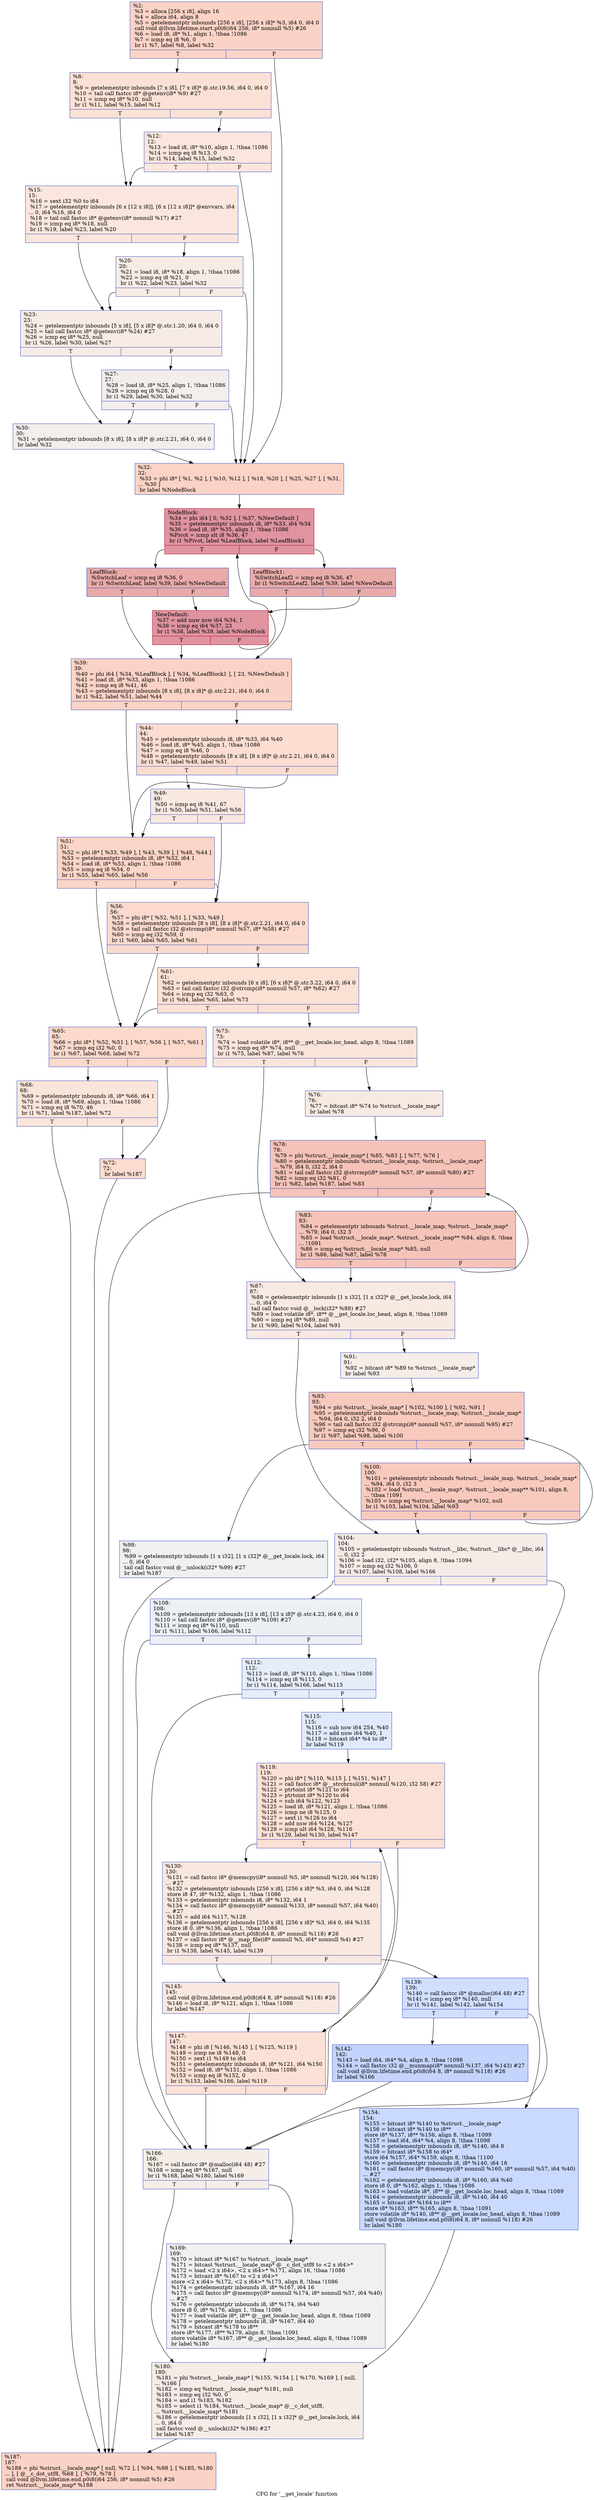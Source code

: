 digraph "CFG for '__get_locale' function" {
	label="CFG for '__get_locale' function";

	Node0x16ef910 [shape=record,color="#3d50c3ff", style=filled, fillcolor="#f59c7d70",label="{%2:\l  %3 = alloca [256 x i8], align 16\l  %4 = alloca i64, align 8\l  %5 = getelementptr inbounds [256 x i8], [256 x i8]* %3, i64 0, i64 0\l  call void @llvm.lifetime.start.p0i8(i64 256, i8* nonnull %5) #26\l  %6 = load i8, i8* %1, align 1, !tbaa !1086\l  %7 = icmp eq i8 %6, 0\l  br i1 %7, label %8, label %32\l|{<s0>T|<s1>F}}"];
	Node0x16ef910:s0 -> Node0x16efb40;
	Node0x16ef910:s1 -> Node0x16efd70;
	Node0x16efb40 [shape=record,color="#3d50c3ff", style=filled, fillcolor="#f7bca170",label="{%8:\l8:                                                \l  %9 = getelementptr inbounds [7 x i8], [7 x i8]* @.str.19.56, i64 0, i64 0\l  %10 = tail call fastcc i8* @getenv(i8* %9) #27\l  %11 = icmp eq i8* %10, null\l  br i1 %11, label %15, label %12\l|{<s0>T|<s1>F}}"];
	Node0x16efb40:s0 -> Node0x16efbe0;
	Node0x16efb40:s1 -> Node0x16efb90;
	Node0x16efb90 [shape=record,color="#3d50c3ff", style=filled, fillcolor="#f3c7b170",label="{%12:\l12:                                               \l  %13 = load i8, i8* %10, align 1, !tbaa !1086\l  %14 = icmp eq i8 %13, 0\l  br i1 %14, label %15, label %32\l|{<s0>T|<s1>F}}"];
	Node0x16efb90:s0 -> Node0x16efbe0;
	Node0x16efb90:s1 -> Node0x16efd70;
	Node0x16efbe0 [shape=record,color="#3d50c3ff", style=filled, fillcolor="#f3c7b170",label="{%15:\l15:                                               \l  %16 = sext i32 %0 to i64\l  %17 = getelementptr inbounds [6 x [12 x i8]], [6 x [12 x i8]]* @envvars, i64\l... 0, i64 %16, i64 0\l  %18 = tail call fastcc i8* @getenv(i8* nonnull %17) #27\l  %19 = icmp eq i8* %18, null\l  br i1 %19, label %23, label %20\l|{<s0>T|<s1>F}}"];
	Node0x16efbe0:s0 -> Node0x16efc80;
	Node0x16efbe0:s1 -> Node0x16efc30;
	Node0x16efc30 [shape=record,color="#3d50c3ff", style=filled, fillcolor="#ecd3c570",label="{%20:\l20:                                               \l  %21 = load i8, i8* %18, align 1, !tbaa !1086\l  %22 = icmp eq i8 %21, 0\l  br i1 %22, label %23, label %32\l|{<s0>T|<s1>F}}"];
	Node0x16efc30:s0 -> Node0x16efc80;
	Node0x16efc30:s1 -> Node0x16efd70;
	Node0x16efc80 [shape=record,color="#3d50c3ff", style=filled, fillcolor="#ecd3c570",label="{%23:\l23:                                               \l  %24 = getelementptr inbounds [5 x i8], [5 x i8]* @.str.1.20, i64 0, i64 0\l  %25 = tail call fastcc i8* @getenv(i8* %24) #27\l  %26 = icmp eq i8* %25, null\l  br i1 %26, label %30, label %27\l|{<s0>T|<s1>F}}"];
	Node0x16efc80:s0 -> Node0x16efd20;
	Node0x16efc80:s1 -> Node0x16efcd0;
	Node0x16efcd0 [shape=record,color="#3d50c3ff", style=filled, fillcolor="#e3d9d370",label="{%27:\l27:                                               \l  %28 = load i8, i8* %25, align 1, !tbaa !1086\l  %29 = icmp eq i8 %28, 0\l  br i1 %29, label %30, label %32\l|{<s0>T|<s1>F}}"];
	Node0x16efcd0:s0 -> Node0x16efd20;
	Node0x16efcd0:s1 -> Node0x16efd70;
	Node0x16efd20 [shape=record,color="#3d50c3ff", style=filled, fillcolor="#e3d9d370",label="{%30:\l30:                                               \l  %31 = getelementptr inbounds [8 x i8], [8 x i8]* @.str.2.21, i64 0, i64 0\l  br label %32\l}"];
	Node0x16efd20 -> Node0x16efd70;
	Node0x16efd70 [shape=record,color="#3d50c3ff", style=filled, fillcolor="#f59c7d70",label="{%32:\l32:                                               \l  %33 = phi i8* [ %1, %2 ], [ %10, %12 ], [ %18, %20 ], [ %25, %27 ], [ %31,\l... %30 ]\l  br label %NodeBlock\l}"];
	Node0x16efd70 -> Node0x16efdc0;
	Node0x16efdc0 [shape=record,color="#b70d28ff", style=filled, fillcolor="#b70d2870",label="{NodeBlock:                                        \l  %34 = phi i64 [ 0, %32 ], [ %37, %NewDefault ]\l  %35 = getelementptr inbounds i8, i8* %33, i64 %34\l  %36 = load i8, i8* %35, align 1, !tbaa !1086\l  %Pivot = icmp slt i8 %36, 47\l  br i1 %Pivot, label %LeafBlock, label %LeafBlock1\l|{<s0>T|<s1>F}}"];
	Node0x16efdc0:s0 -> Node0x16efe60;
	Node0x16efdc0:s1 -> Node0x16efe10;
	Node0x16efe10 [shape=record,color="#3d50c3ff", style=filled, fillcolor="#cc403a70",label="{LeafBlock1:                                       \l  %SwitchLeaf2 = icmp eq i8 %36, 47\l  br i1 %SwitchLeaf2, label %39, label %NewDefault\l|{<s0>T|<s1>F}}"];
	Node0x16efe10:s0 -> Node0x16eff00;
	Node0x16efe10:s1 -> Node0x16efeb0;
	Node0x16efe60 [shape=record,color="#3d50c3ff", style=filled, fillcolor="#cc403a70",label="{LeafBlock:                                        \l  %SwitchLeaf = icmp eq i8 %36, 0\l  br i1 %SwitchLeaf, label %39, label %NewDefault\l|{<s0>T|<s1>F}}"];
	Node0x16efe60:s0 -> Node0x16eff00;
	Node0x16efe60:s1 -> Node0x16efeb0;
	Node0x16efeb0 [shape=record,color="#b70d28ff", style=filled, fillcolor="#b70d2870",label="{NewDefault:                                       \l  %37 = add nuw nsw i64 %34, 1\l  %38 = icmp eq i64 %37, 23\l  br i1 %38, label %39, label %NodeBlock\l|{<s0>T|<s1>F}}"];
	Node0x16efeb0:s0 -> Node0x16eff00;
	Node0x16efeb0:s1 -> Node0x16efdc0;
	Node0x16eff00 [shape=record,color="#3d50c3ff", style=filled, fillcolor="#f59c7d70",label="{%39:\l39:                                               \l  %40 = phi i64 [ %34, %LeafBlock ], [ %34, %LeafBlock1 ], [ 23, %NewDefault ]\l  %41 = load i8, i8* %33, align 1, !tbaa !1086\l  %42 = icmp eq i8 %41, 46\l  %43 = getelementptr inbounds [8 x i8], [8 x i8]* @.str.2.21, i64 0, i64 0\l  br i1 %42, label %51, label %44\l|{<s0>T|<s1>F}}"];
	Node0x16eff00:s0 -> Node0x16efff0;
	Node0x16eff00:s1 -> Node0x16eff50;
	Node0x16eff50 [shape=record,color="#3d50c3ff", style=filled, fillcolor="#f7b39670",label="{%44:\l44:                                               \l  %45 = getelementptr inbounds i8, i8* %33, i64 %40\l  %46 = load i8, i8* %45, align 1, !tbaa !1086\l  %47 = icmp eq i8 %46, 0\l  %48 = getelementptr inbounds [8 x i8], [8 x i8]* @.str.2.21, i64 0, i64 0\l  br i1 %47, label %49, label %51\l|{<s0>T|<s1>F}}"];
	Node0x16eff50:s0 -> Node0x16effa0;
	Node0x16eff50:s1 -> Node0x16efff0;
	Node0x16effa0 [shape=record,color="#3d50c3ff", style=filled, fillcolor="#f1ccb870",label="{%49:\l49:                                               \l  %50 = icmp eq i8 %41, 67\l  br i1 %50, label %51, label %56\l|{<s0>T|<s1>F}}"];
	Node0x16effa0:s0 -> Node0x16efff0;
	Node0x16effa0:s1 -> Node0x16f0040;
	Node0x16efff0 [shape=record,color="#3d50c3ff", style=filled, fillcolor="#f5a08170",label="{%51:\l51:                                               \l  %52 = phi i8* [ %33, %49 ], [ %43, %39 ], [ %48, %44 ]\l  %53 = getelementptr inbounds i8, i8* %52, i64 1\l  %54 = load i8, i8* %53, align 1, !tbaa !1086\l  %55 = icmp eq i8 %54, 0\l  br i1 %55, label %65, label %56\l|{<s0>T|<s1>F}}"];
	Node0x16efff0:s0 -> Node0x16f00e0;
	Node0x16efff0:s1 -> Node0x16f0040;
	Node0x16f0040 [shape=record,color="#3d50c3ff", style=filled, fillcolor="#f7ac8e70",label="{%56:\l56:                                               \l  %57 = phi i8* [ %52, %51 ], [ %33, %49 ]\l  %58 = getelementptr inbounds [8 x i8], [8 x i8]* @.str.2.21, i64 0, i64 0\l  %59 = tail call fastcc i32 @strcmp(i8* nonnull %57, i8* %58) #27\l  %60 = icmp eq i32 %59, 0\l  br i1 %60, label %65, label %61\l|{<s0>T|<s1>F}}"];
	Node0x16f0040:s0 -> Node0x16f00e0;
	Node0x16f0040:s1 -> Node0x16f0090;
	Node0x16f0090 [shape=record,color="#3d50c3ff", style=filled, fillcolor="#f7b99e70",label="{%61:\l61:                                               \l  %62 = getelementptr inbounds [6 x i8], [6 x i8]* @.str.3.22, i64 0, i64 0\l  %63 = tail call fastcc i32 @strcmp(i8* nonnull %57, i8* %62) #27\l  %64 = icmp eq i32 %63, 0\l  br i1 %64, label %65, label %73\l|{<s0>T|<s1>F}}"];
	Node0x16f0090:s0 -> Node0x16f00e0;
	Node0x16f0090:s1 -> Node0x16f01d0;
	Node0x16f00e0 [shape=record,color="#3d50c3ff", style=filled, fillcolor="#f7a88970",label="{%65:\l65:                                               \l  %66 = phi i8* [ %52, %51 ], [ %57, %56 ], [ %57, %61 ]\l  %67 = icmp eq i32 %0, 0\l  br i1 %67, label %68, label %72\l|{<s0>T|<s1>F}}"];
	Node0x16f00e0:s0 -> Node0x16f0130;
	Node0x16f00e0:s1 -> Node0x16f0180;
	Node0x16f0130 [shape=record,color="#3d50c3ff", style=filled, fillcolor="#f4c5ad70",label="{%68:\l68:                                               \l  %69 = getelementptr inbounds i8, i8* %66, i64 1\l  %70 = load i8, i8* %69, align 1, !tbaa !1086\l  %71 = icmp eq i8 %70, 46\l  br i1 %71, label %187, label %72\l|{<s0>T|<s1>F}}"];
	Node0x16f0130:s0 -> Node0x16f0900;
	Node0x16f0130:s1 -> Node0x16f0180;
	Node0x16f0180 [shape=record,color="#3d50c3ff", style=filled, fillcolor="#f7af9170",label="{%72:\l72:                                               \l  br label %187\l}"];
	Node0x16f0180 -> Node0x16f0900;
	Node0x16f01d0 [shape=record,color="#3d50c3ff", style=filled, fillcolor="#f4c5ad70",label="{%73:\l73:                                               \l  %74 = load volatile i8*, i8** @__get_locale.loc_head, align 8, !tbaa !1089\l  %75 = icmp eq i8* %74, null\l  br i1 %75, label %87, label %76\l|{<s0>T|<s1>F}}"];
	Node0x16f01d0:s0 -> Node0x16f0310;
	Node0x16f01d0:s1 -> Node0x16f0220;
	Node0x16f0220 [shape=record,color="#3d50c3ff", style=filled, fillcolor="#eed0c070",label="{%76:\l76:                                               \l  %77 = bitcast i8* %74 to %struct.__locale_map*\l  br label %78\l}"];
	Node0x16f0220 -> Node0x16f0270;
	Node0x16f0270 [shape=record,color="#3d50c3ff", style=filled, fillcolor="#e8765c70",label="{%78:\l78:                                               \l  %79 = phi %struct.__locale_map* [ %85, %83 ], [ %77, %76 ]\l  %80 = getelementptr inbounds %struct.__locale_map, %struct.__locale_map*\l... %79, i64 0, i32 2, i64 0\l  %81 = tail call fastcc i32 @strcmp(i8* nonnull %57, i8* nonnull %80) #27\l  %82 = icmp eq i32 %81, 0\l  br i1 %82, label %187, label %83\l|{<s0>T|<s1>F}}"];
	Node0x16f0270:s0 -> Node0x16f0900;
	Node0x16f0270:s1 -> Node0x16f02c0;
	Node0x16f02c0 [shape=record,color="#3d50c3ff", style=filled, fillcolor="#e97a5f70",label="{%83:\l83:                                               \l  %84 = getelementptr inbounds %struct.__locale_map, %struct.__locale_map*\l... %79, i64 0, i32 3\l  %85 = load %struct.__locale_map*, %struct.__locale_map** %84, align 8, !tbaa\l... !1091\l  %86 = icmp eq %struct.__locale_map* %85, null\l  br i1 %86, label %87, label %78\l|{<s0>T|<s1>F}}"];
	Node0x16f02c0:s0 -> Node0x16f0310;
	Node0x16f02c0:s1 -> Node0x16f0270;
	Node0x16f0310 [shape=record,color="#3d50c3ff", style=filled, fillcolor="#efcebd70",label="{%87:\l87:                                               \l  %88 = getelementptr inbounds [1 x i32], [1 x i32]* @__get_locale.lock, i64\l... 0, i64 0\l  tail call fastcc void @__lock(i32* %88) #27\l  %89 = load volatile i8*, i8** @__get_locale.loc_head, align 8, !tbaa !1089\l  %90 = icmp eq i8* %89, null\l  br i1 %90, label %104, label %91\l|{<s0>T|<s1>F}}"];
	Node0x16f0310:s0 -> Node0x16f04a0;
	Node0x16f0310:s1 -> Node0x16f0360;
	Node0x16f0360 [shape=record,color="#3d50c3ff", style=filled, fillcolor="#e8d6cc70",label="{%91:\l91:                                               \l  %92 = bitcast i8* %89 to %struct.__locale_map*\l  br label %93\l}"];
	Node0x16f0360 -> Node0x16f03b0;
	Node0x16f03b0 [shape=record,color="#3d50c3ff", style=filled, fillcolor="#ef886b70",label="{%93:\l93:                                               \l  %94 = phi %struct.__locale_map* [ %102, %100 ], [ %92, %91 ]\l  %95 = getelementptr inbounds %struct.__locale_map, %struct.__locale_map*\l... %94, i64 0, i32 2, i64 0\l  %96 = tail call fastcc i32 @strcmp(i8* nonnull %57, i8* nonnull %95) #27\l  %97 = icmp eq i32 %96, 0\l  br i1 %97, label %98, label %100\l|{<s0>T|<s1>F}}"];
	Node0x16f03b0:s0 -> Node0x16f0400;
	Node0x16f03b0:s1 -> Node0x16f0450;
	Node0x16f0400 [shape=record,color="#3d50c3ff", style=filled, fillcolor="#d9dce170",label="{%98:\l98:                                               \l  %99 = getelementptr inbounds [1 x i32], [1 x i32]* @__get_locale.lock, i64\l... 0, i64 0\l  tail call fastcc void @__unlock(i32* %99) #27\l  br label %187\l}"];
	Node0x16f0400 -> Node0x16f0900;
	Node0x16f0450 [shape=record,color="#3d50c3ff", style=filled, fillcolor="#ef886b70",label="{%100:\l100:                                              \l  %101 = getelementptr inbounds %struct.__locale_map, %struct.__locale_map*\l... %94, i64 0, i32 3\l  %102 = load %struct.__locale_map*, %struct.__locale_map** %101, align 8,\l... !tbaa !1091\l  %103 = icmp eq %struct.__locale_map* %102, null\l  br i1 %103, label %104, label %93\l|{<s0>T|<s1>F}}"];
	Node0x16f0450:s0 -> Node0x16f04a0;
	Node0x16f0450:s1 -> Node0x16f03b0;
	Node0x16f04a0 [shape=record,color="#3d50c3ff", style=filled, fillcolor="#ead5c970",label="{%104:\l104:                                              \l  %105 = getelementptr inbounds %struct.__libc, %struct.__libc* @__libc, i64\l... 0, i32 2\l  %106 = load i32, i32* %105, align 8, !tbaa !1094\l  %107 = icmp eq i32 %106, 0\l  br i1 %107, label %108, label %166\l|{<s0>T|<s1>F}}"];
	Node0x16f04a0:s0 -> Node0x16f04f0;
	Node0x16f04a0:s1 -> Node0x16f0810;
	Node0x16f04f0 [shape=record,color="#3d50c3ff", style=filled, fillcolor="#d4dbe670",label="{%108:\l108:                                              \l  %109 = getelementptr inbounds [13 x i8], [13 x i8]* @.str.4.23, i64 0, i64 0\l  %110 = tail call fastcc i8* @getenv(i8* %109) #27\l  %111 = icmp eq i8* %110, null\l  br i1 %111, label %166, label %112\l|{<s0>T|<s1>F}}"];
	Node0x16f04f0:s0 -> Node0x16f0810;
	Node0x16f04f0:s1 -> Node0x16f0540;
	Node0x16f0540 [shape=record,color="#3d50c3ff", style=filled, fillcolor="#c7d7f070",label="{%112:\l112:                                              \l  %113 = load i8, i8* %110, align 1, !tbaa !1086\l  %114 = icmp eq i8 %113, 0\l  br i1 %114, label %166, label %115\l|{<s0>T|<s1>F}}"];
	Node0x16f0540:s0 -> Node0x16f0810;
	Node0x16f0540:s1 -> Node0x16f0590;
	Node0x16f0590 [shape=record,color="#3d50c3ff", style=filled, fillcolor="#b9d0f970",label="{%115:\l115:                                              \l  %116 = sub nsw i64 254, %40\l  %117 = add nuw i64 %40, 1\l  %118 = bitcast i64* %4 to i8*\l  br label %119\l}"];
	Node0x16f0590 -> Node0x16f05e0;
	Node0x16f05e0 [shape=record,color="#3d50c3ff", style=filled, fillcolor="#f7bca170",label="{%119:\l119:                                              \l  %120 = phi i8* [ %110, %115 ], [ %151, %147 ]\l  %121 = call fastcc i8* @__strchrnul(i8* nonnull %120, i32 58) #27\l  %122 = ptrtoint i8* %121 to i64\l  %123 = ptrtoint i8* %120 to i64\l  %124 = sub i64 %122, %123\l  %125 = load i8, i8* %121, align 1, !tbaa !1086\l  %126 = icmp ne i8 %125, 0\l  %127 = sext i1 %126 to i64\l  %128 = add nsw i64 %124, %127\l  %129 = icmp ult i64 %128, %116\l  br i1 %129, label %130, label %147\l|{<s0>T|<s1>F}}"];
	Node0x16f05e0:s0 -> Node0x16f0630;
	Node0x16f05e0:s1 -> Node0x16f0770;
	Node0x16f0630 [shape=record,color="#3d50c3ff", style=filled, fillcolor="#f1ccb870",label="{%130:\l130:                                              \l  %131 = call fastcc i8* @memcpy(i8* nonnull %5, i8* nonnull %120, i64 %128)\l... #27\l  %132 = getelementptr inbounds [256 x i8], [256 x i8]* %3, i64 0, i64 %128\l  store i8 47, i8* %132, align 1, !tbaa !1086\l  %133 = getelementptr inbounds i8, i8* %132, i64 1\l  %134 = call fastcc i8* @memcpy(i8* nonnull %133, i8* nonnull %57, i64 %40)\l... #27\l  %135 = add i64 %117, %128\l  %136 = getelementptr inbounds [256 x i8], [256 x i8]* %3, i64 0, i64 %135\l  store i8 0, i8* %136, align 1, !tbaa !1086\l  call void @llvm.lifetime.start.p0i8(i64 8, i8* nonnull %118) #26\l  %137 = call fastcc i8* @__map_file(i8* nonnull %5, i64* nonnull %4) #27\l  %138 = icmp eq i8* %137, null\l  br i1 %138, label %145, label %139\l|{<s0>T|<s1>F}}"];
	Node0x16f0630:s0 -> Node0x16f0720;
	Node0x16f0630:s1 -> Node0x16f0680;
	Node0x16f0680 [shape=record,color="#3d50c3ff", style=filled, fillcolor="#96b7ff70",label="{%139:\l139:                                              \l  %140 = call fastcc i8* @malloc(i64 48) #27\l  %141 = icmp eq i8* %140, null\l  br i1 %141, label %142, label %154\l|{<s0>T|<s1>F}}"];
	Node0x16f0680:s0 -> Node0x16f06d0;
	Node0x16f0680:s1 -> Node0x16f07c0;
	Node0x16f06d0 [shape=record,color="#3d50c3ff", style=filled, fillcolor="#7a9df870",label="{%142:\l142:                                              \l  %143 = load i64, i64* %4, align 8, !tbaa !1098\l  %144 = call fastcc i32 @__munmap(i8* nonnull %137, i64 %143) #27\l  call void @llvm.lifetime.end.p0i8(i64 8, i8* nonnull %118) #26\l  br label %166\l}"];
	Node0x16f06d0 -> Node0x16f0810;
	Node0x16f0720 [shape=record,color="#3d50c3ff", style=filled, fillcolor="#f1ccb870",label="{%145:\l145:                                              \l  call void @llvm.lifetime.end.p0i8(i64 8, i8* nonnull %118) #26\l  %146 = load i8, i8* %121, align 1, !tbaa !1086\l  br label %147\l}"];
	Node0x16f0720 -> Node0x16f0770;
	Node0x16f0770 [shape=record,color="#3d50c3ff", style=filled, fillcolor="#f7bca170",label="{%147:\l147:                                              \l  %148 = phi i8 [ %146, %145 ], [ %125, %119 ]\l  %149 = icmp ne i8 %148, 0\l  %150 = zext i1 %149 to i64\l  %151 = getelementptr inbounds i8, i8* %121, i64 %150\l  %152 = load i8, i8* %151, align 1, !tbaa !1086\l  %153 = icmp eq i8 %152, 0\l  br i1 %153, label %166, label %119\l|{<s0>T|<s1>F}}"];
	Node0x16f0770:s0 -> Node0x16f0810;
	Node0x16f0770:s1 -> Node0x16f05e0;
	Node0x16f07c0 [shape=record,color="#3d50c3ff", style=filled, fillcolor="#88abfd70",label="{%154:\l154:                                              \l  %155 = bitcast i8* %140 to %struct.__locale_map*\l  %156 = bitcast i8* %140 to i8**\l  store i8* %137, i8** %156, align 8, !tbaa !1099\l  %157 = load i64, i64* %4, align 8, !tbaa !1098\l  %158 = getelementptr inbounds i8, i8* %140, i64 8\l  %159 = bitcast i8* %158 to i64*\l  store i64 %157, i64* %159, align 8, !tbaa !1100\l  %160 = getelementptr inbounds i8, i8* %140, i64 16\l  %161 = call fastcc i8* @memcpy(i8* nonnull %160, i8* nonnull %57, i64 %40)\l... #27\l  %162 = getelementptr inbounds i8, i8* %160, i64 %40\l  store i8 0, i8* %162, align 1, !tbaa !1086\l  %163 = load volatile i8*, i8** @__get_locale.loc_head, align 8, !tbaa !1089\l  %164 = getelementptr inbounds i8, i8* %140, i64 40\l  %165 = bitcast i8* %164 to i8**\l  store i8* %163, i8** %165, align 8, !tbaa !1091\l  store volatile i8* %140, i8** @__get_locale.loc_head, align 8, !tbaa !1089\l  call void @llvm.lifetime.end.p0i8(i64 8, i8* nonnull %118) #26\l  br label %180\l}"];
	Node0x16f07c0 -> Node0x16f08b0;
	Node0x16f0810 [shape=record,color="#3d50c3ff", style=filled, fillcolor="#e8d6cc70",label="{%166:\l166:                                              \l  %167 = call fastcc i8* @malloc(i64 48) #27\l  %168 = icmp eq i8* %167, null\l  br i1 %168, label %180, label %169\l|{<s0>T|<s1>F}}"];
	Node0x16f0810:s0 -> Node0x16f08b0;
	Node0x16f0810:s1 -> Node0x16f0860;
	Node0x16f0860 [shape=record,color="#3d50c3ff", style=filled, fillcolor="#dedcdb70",label="{%169:\l169:                                              \l  %170 = bitcast i8* %167 to %struct.__locale_map*\l  %171 = bitcast %struct.__locale_map* @__c_dot_utf8 to \<2 x i64\>*\l  %172 = load \<2 x i64\>, \<2 x i64\>* %171, align 16, !tbaa !1086\l  %173 = bitcast i8* %167 to \<2 x i64\>*\l  store \<2 x i64\> %172, \<2 x i64\>* %173, align 8, !tbaa !1086\l  %174 = getelementptr inbounds i8, i8* %167, i64 16\l  %175 = call fastcc i8* @memcpy(i8* nonnull %174, i8* nonnull %57, i64 %40)\l... #27\l  %176 = getelementptr inbounds i8, i8* %174, i64 %40\l  store i8 0, i8* %176, align 1, !tbaa !1086\l  %177 = load volatile i8*, i8** @__get_locale.loc_head, align 8, !tbaa !1089\l  %178 = getelementptr inbounds i8, i8* %167, i64 40\l  %179 = bitcast i8* %178 to i8**\l  store i8* %177, i8** %179, align 8, !tbaa !1091\l  store volatile i8* %167, i8** @__get_locale.loc_head, align 8, !tbaa !1089\l  br label %180\l}"];
	Node0x16f0860 -> Node0x16f08b0;
	Node0x16f08b0 [shape=record,color="#3d50c3ff", style=filled, fillcolor="#ead5c970",label="{%180:\l180:                                              \l  %181 = phi %struct.__locale_map* [ %155, %154 ], [ %170, %169 ], [ null,\l... %166 ]\l  %182 = icmp eq %struct.__locale_map* %181, null\l  %183 = icmp eq i32 %0, 0\l  %184 = and i1 %183, %182\l  %185 = select i1 %184, %struct.__locale_map* @__c_dot_utf8,\l... %struct.__locale_map* %181\l  %186 = getelementptr inbounds [1 x i32], [1 x i32]* @__get_locale.lock, i64\l... 0, i64 0\l  call fastcc void @__unlock(i32* %186) #27\l  br label %187\l}"];
	Node0x16f08b0 -> Node0x16f0900;
	Node0x16f0900 [shape=record,color="#3d50c3ff", style=filled, fillcolor="#f59c7d70",label="{%187:\l187:                                              \l  %188 = phi %struct.__locale_map* [ null, %72 ], [ %94, %98 ], [ %185, %180\l... ], [ @__c_dot_utf8, %68 ], [ %79, %78 ]\l  call void @llvm.lifetime.end.p0i8(i64 256, i8* nonnull %5) #26\l  ret %struct.__locale_map* %188\l}"];
}
